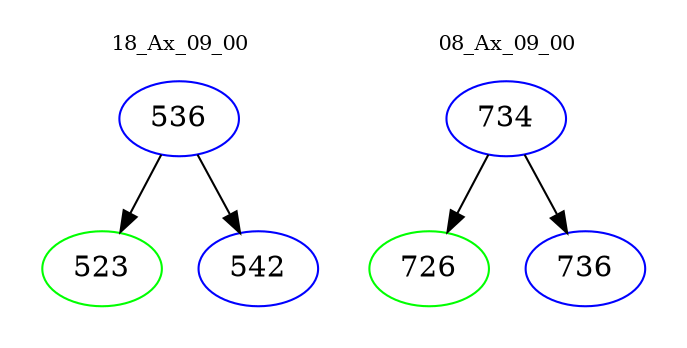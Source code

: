 digraph{
subgraph cluster_0 {
color = white
label = "18_Ax_09_00";
fontsize=10;
T0_536 [label="536", color="blue"]
T0_536 -> T0_523 [color="black"]
T0_523 [label="523", color="green"]
T0_536 -> T0_542 [color="black"]
T0_542 [label="542", color="blue"]
}
subgraph cluster_1 {
color = white
label = "08_Ax_09_00";
fontsize=10;
T1_734 [label="734", color="blue"]
T1_734 -> T1_726 [color="black"]
T1_726 [label="726", color="green"]
T1_734 -> T1_736 [color="black"]
T1_736 [label="736", color="blue"]
}
}
